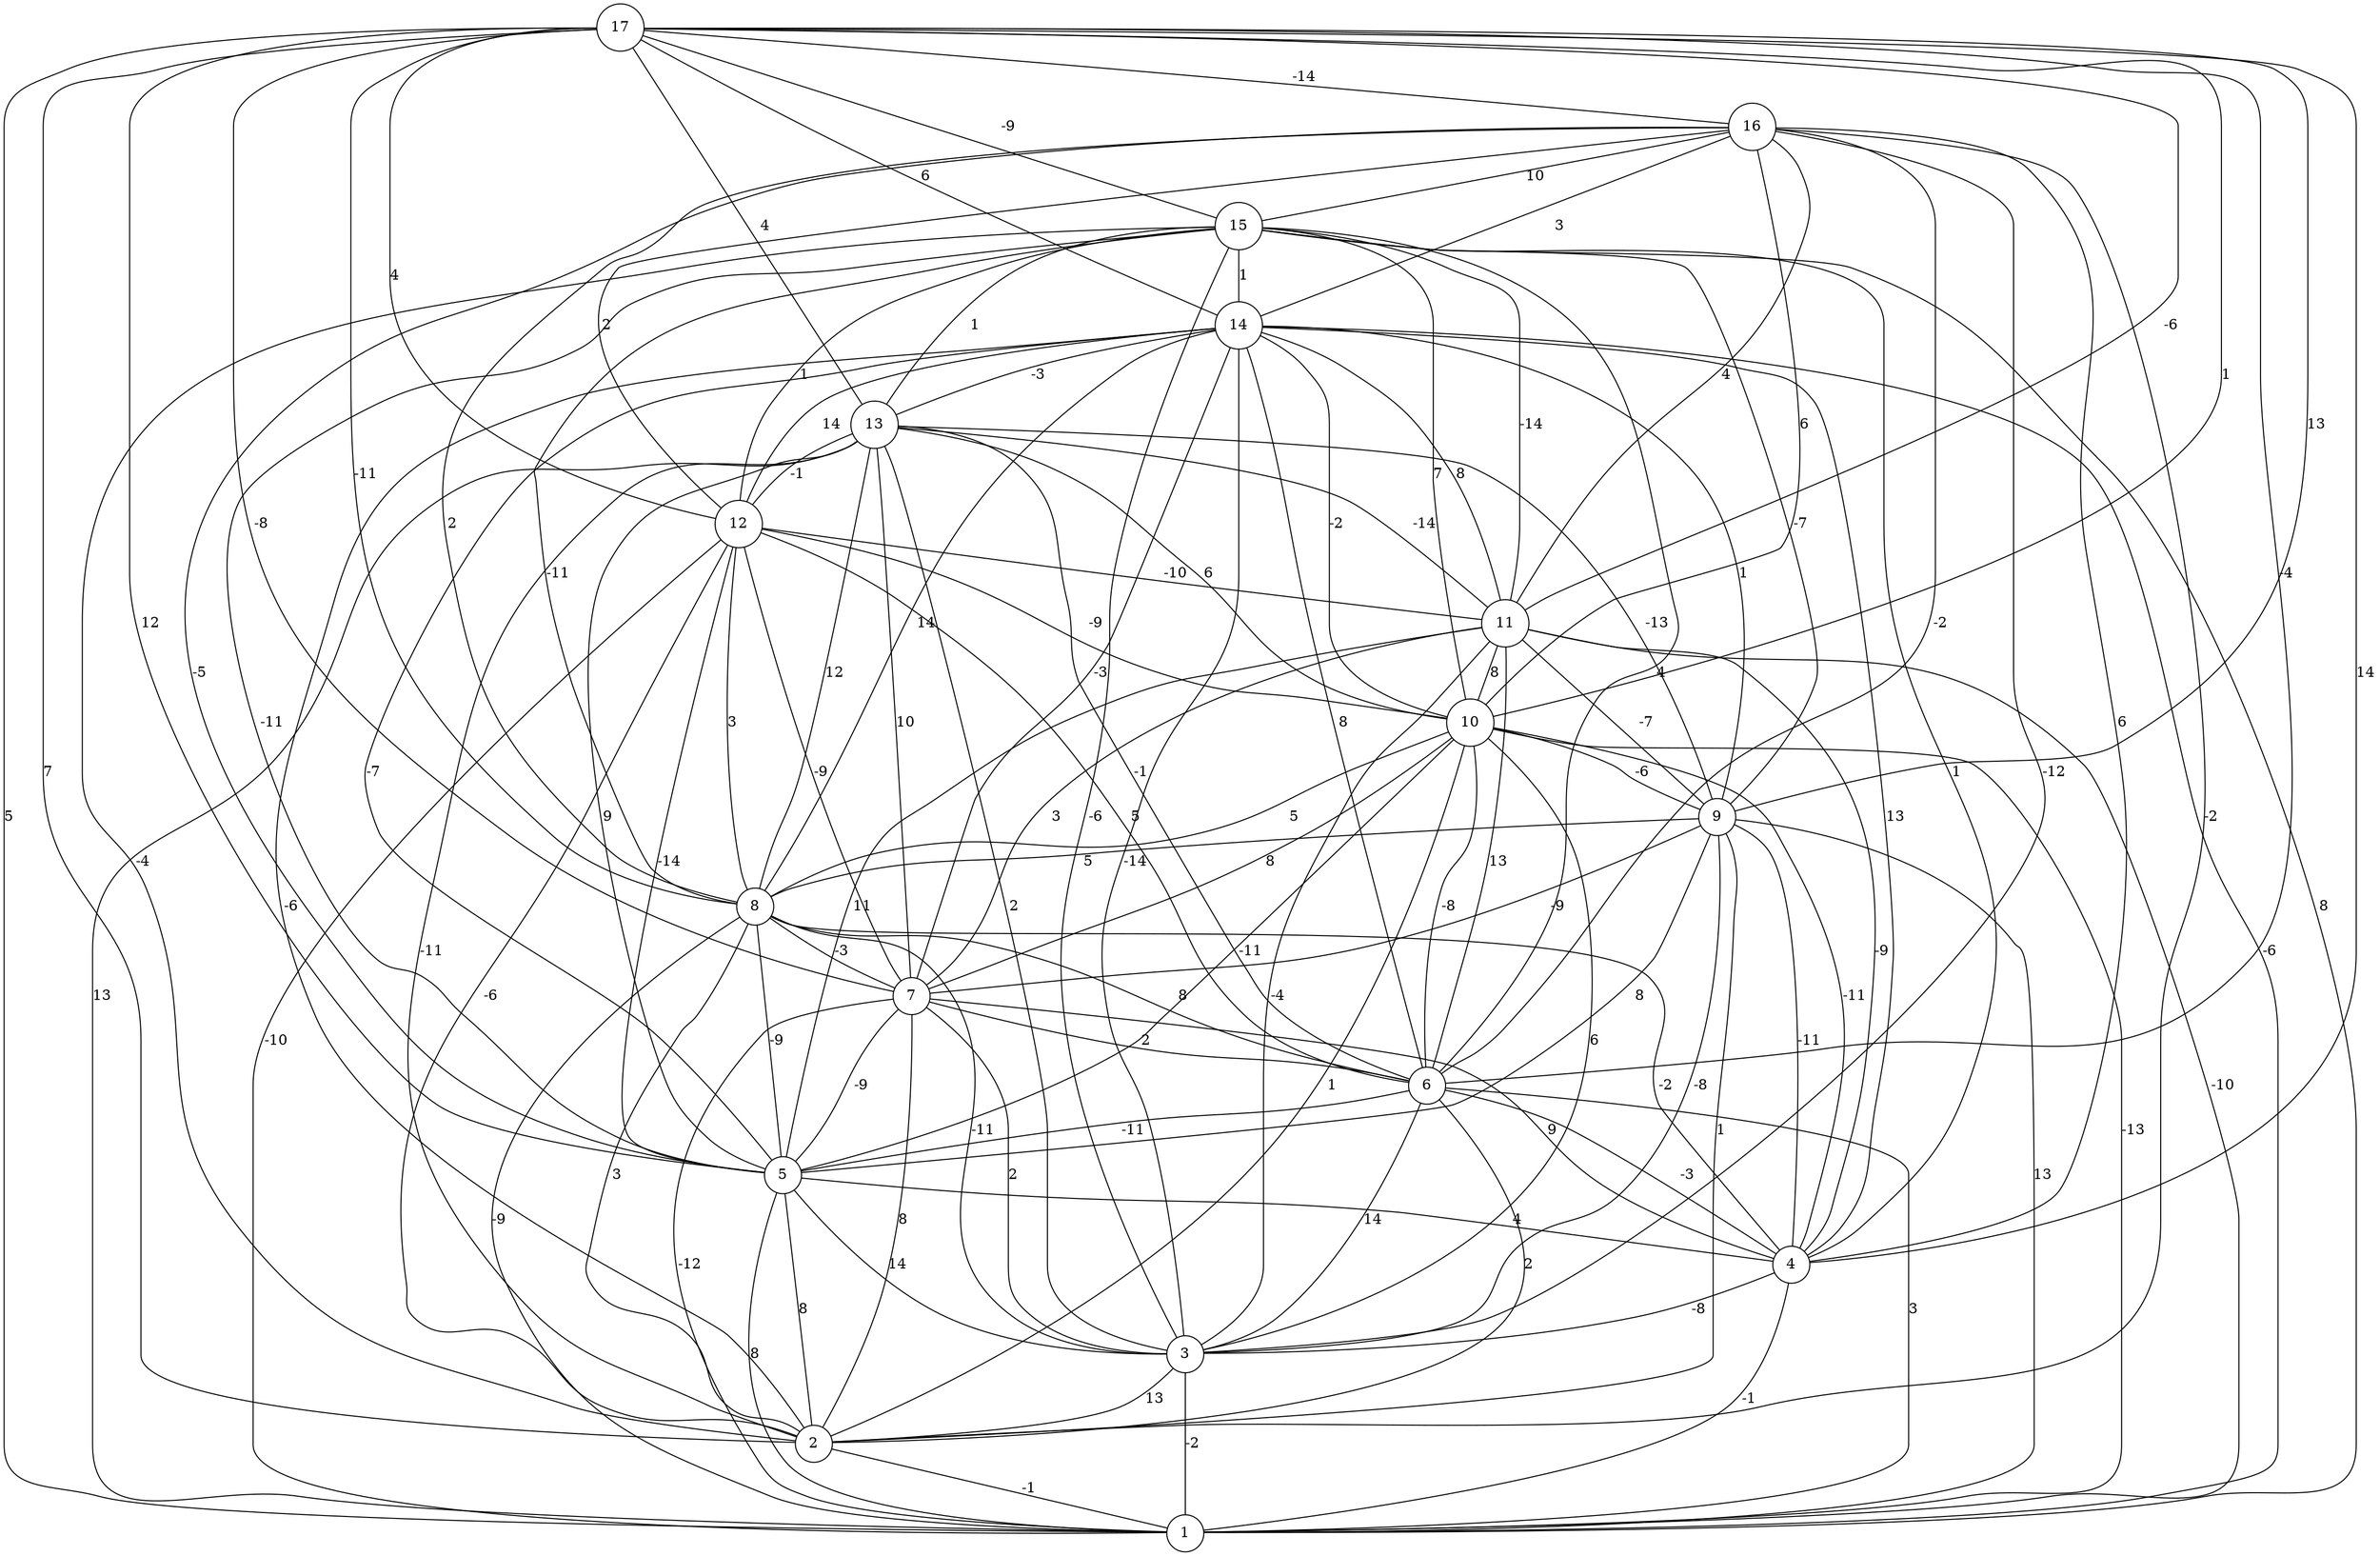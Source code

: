 graph { 
	 fontname="Helvetica,Arial,sans-serif" 
	 node [shape = circle]; 
	 17 -- 1 [label = "5"];
	 17 -- 2 [label = "7"];
	 17 -- 4 [label = "14"];
	 17 -- 5 [label = "12"];
	 17 -- 6 [label = "-4"];
	 17 -- 7 [label = "-8"];
	 17 -- 8 [label = "-11"];
	 17 -- 9 [label = "13"];
	 17 -- 10 [label = "1"];
	 17 -- 11 [label = "-6"];
	 17 -- 12 [label = "4"];
	 17 -- 13 [label = "4"];
	 17 -- 14 [label = "6"];
	 17 -- 15 [label = "-9"];
	 17 -- 16 [label = "-14"];
	 16 -- 2 [label = "-2"];
	 16 -- 3 [label = "-12"];
	 16 -- 4 [label = "6"];
	 16 -- 5 [label = "-5"];
	 16 -- 6 [label = "-2"];
	 16 -- 8 [label = "2"];
	 16 -- 10 [label = "6"];
	 16 -- 11 [label = "4"];
	 16 -- 12 [label = "2"];
	 16 -- 14 [label = "3"];
	 16 -- 15 [label = "10"];
	 15 -- 1 [label = "8"];
	 15 -- 2 [label = "-4"];
	 15 -- 3 [label = "-6"];
	 15 -- 4 [label = "1"];
	 15 -- 5 [label = "-11"];
	 15 -- 6 [label = "4"];
	 15 -- 8 [label = "-11"];
	 15 -- 9 [label = "-7"];
	 15 -- 10 [label = "7"];
	 15 -- 11 [label = "-14"];
	 15 -- 12 [label = "1"];
	 15 -- 13 [label = "1"];
	 15 -- 14 [label = "1"];
	 14 -- 1 [label = "-6"];
	 14 -- 2 [label = "-6"];
	 14 -- 3 [label = "-14"];
	 14 -- 4 [label = "13"];
	 14 -- 5 [label = "-7"];
	 14 -- 6 [label = "8"];
	 14 -- 7 [label = "-3"];
	 14 -- 8 [label = "14"];
	 14 -- 9 [label = "1"];
	 14 -- 10 [label = "-2"];
	 14 -- 11 [label = "8"];
	 14 -- 12 [label = "14"];
	 14 -- 13 [label = "-3"];
	 13 -- 1 [label = "13"];
	 13 -- 2 [label = "-11"];
	 13 -- 3 [label = "2"];
	 13 -- 5 [label = "9"];
	 13 -- 6 [label = "-1"];
	 13 -- 7 [label = "10"];
	 13 -- 8 [label = "12"];
	 13 -- 9 [label = "-13"];
	 13 -- 10 [label = "6"];
	 13 -- 11 [label = "-14"];
	 13 -- 12 [label = "-1"];
	 12 -- 1 [label = "-10"];
	 12 -- 2 [label = "-6"];
	 12 -- 5 [label = "-14"];
	 12 -- 6 [label = "5"];
	 12 -- 7 [label = "-9"];
	 12 -- 8 [label = "3"];
	 12 -- 10 [label = "-9"];
	 12 -- 11 [label = "-10"];
	 11 -- 1 [label = "-10"];
	 11 -- 3 [label = "-4"];
	 11 -- 4 [label = "-9"];
	 11 -- 5 [label = "11"];
	 11 -- 6 [label = "13"];
	 11 -- 7 [label = "3"];
	 11 -- 9 [label = "-7"];
	 11 -- 10 [label = "8"];
	 10 -- 1 [label = "-13"];
	 10 -- 2 [label = "1"];
	 10 -- 3 [label = "6"];
	 10 -- 4 [label = "-11"];
	 10 -- 5 [label = "-11"];
	 10 -- 6 [label = "-8"];
	 10 -- 7 [label = "8"];
	 10 -- 8 [label = "5"];
	 10 -- 9 [label = "-6"];
	 9 -- 1 [label = "13"];
	 9 -- 2 [label = "1"];
	 9 -- 3 [label = "-8"];
	 9 -- 4 [label = "-11"];
	 9 -- 5 [label = "8"];
	 9 -- 7 [label = "-9"];
	 9 -- 8 [label = "5"];
	 8 -- 1 [label = "-9"];
	 8 -- 2 [label = "3"];
	 8 -- 3 [label = "-11"];
	 8 -- 4 [label = "-2"];
	 8 -- 5 [label = "-9"];
	 8 -- 6 [label = "8"];
	 8 -- 7 [label = "-3"];
	 7 -- 1 [label = "-12"];
	 7 -- 2 [label = "8"];
	 7 -- 3 [label = "2"];
	 7 -- 4 [label = "9"];
	 7 -- 5 [label = "-9"];
	 7 -- 6 [label = "2"];
	 6 -- 1 [label = "3"];
	 6 -- 2 [label = "2"];
	 6 -- 3 [label = "14"];
	 6 -- 4 [label = "-3"];
	 6 -- 5 [label = "-11"];
	 5 -- 1 [label = "8"];
	 5 -- 2 [label = "8"];
	 5 -- 3 [label = "14"];
	 5 -- 4 [label = "4"];
	 4 -- 1 [label = "-1"];
	 4 -- 3 [label = "-8"];
	 3 -- 1 [label = "-2"];
	 3 -- 2 [label = "13"];
	 2 -- 1 [label = "-1"];
	 1;
	 2;
	 3;
	 4;
	 5;
	 6;
	 7;
	 8;
	 9;
	 10;
	 11;
	 12;
	 13;
	 14;
	 15;
	 16;
	 17;
}
